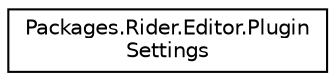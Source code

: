 digraph "Graphical Class Hierarchy"
{
 // LATEX_PDF_SIZE
  edge [fontname="Helvetica",fontsize="10",labelfontname="Helvetica",labelfontsize="10"];
  node [fontname="Helvetica",fontsize="10",shape=record];
  rankdir="LR";
  Node0 [label="Packages.Rider.Editor.Plugin\lSettings",height=0.2,width=0.4,color="black", fillcolor="white", style="filled",URL="$class_packages_1_1_rider_1_1_editor_1_1_plugin_settings.html",tooltip=" "];
}
